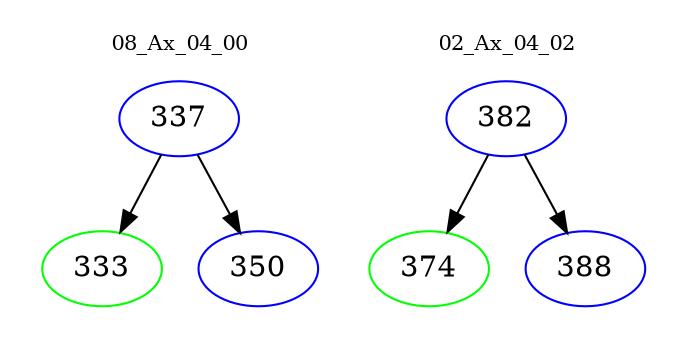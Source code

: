 digraph{
subgraph cluster_0 {
color = white
label = "08_Ax_04_00";
fontsize=10;
T0_337 [label="337", color="blue"]
T0_337 -> T0_333 [color="black"]
T0_333 [label="333", color="green"]
T0_337 -> T0_350 [color="black"]
T0_350 [label="350", color="blue"]
}
subgraph cluster_1 {
color = white
label = "02_Ax_04_02";
fontsize=10;
T1_382 [label="382", color="blue"]
T1_382 -> T1_374 [color="black"]
T1_374 [label="374", color="green"]
T1_382 -> T1_388 [color="black"]
T1_388 [label="388", color="blue"]
}
}
